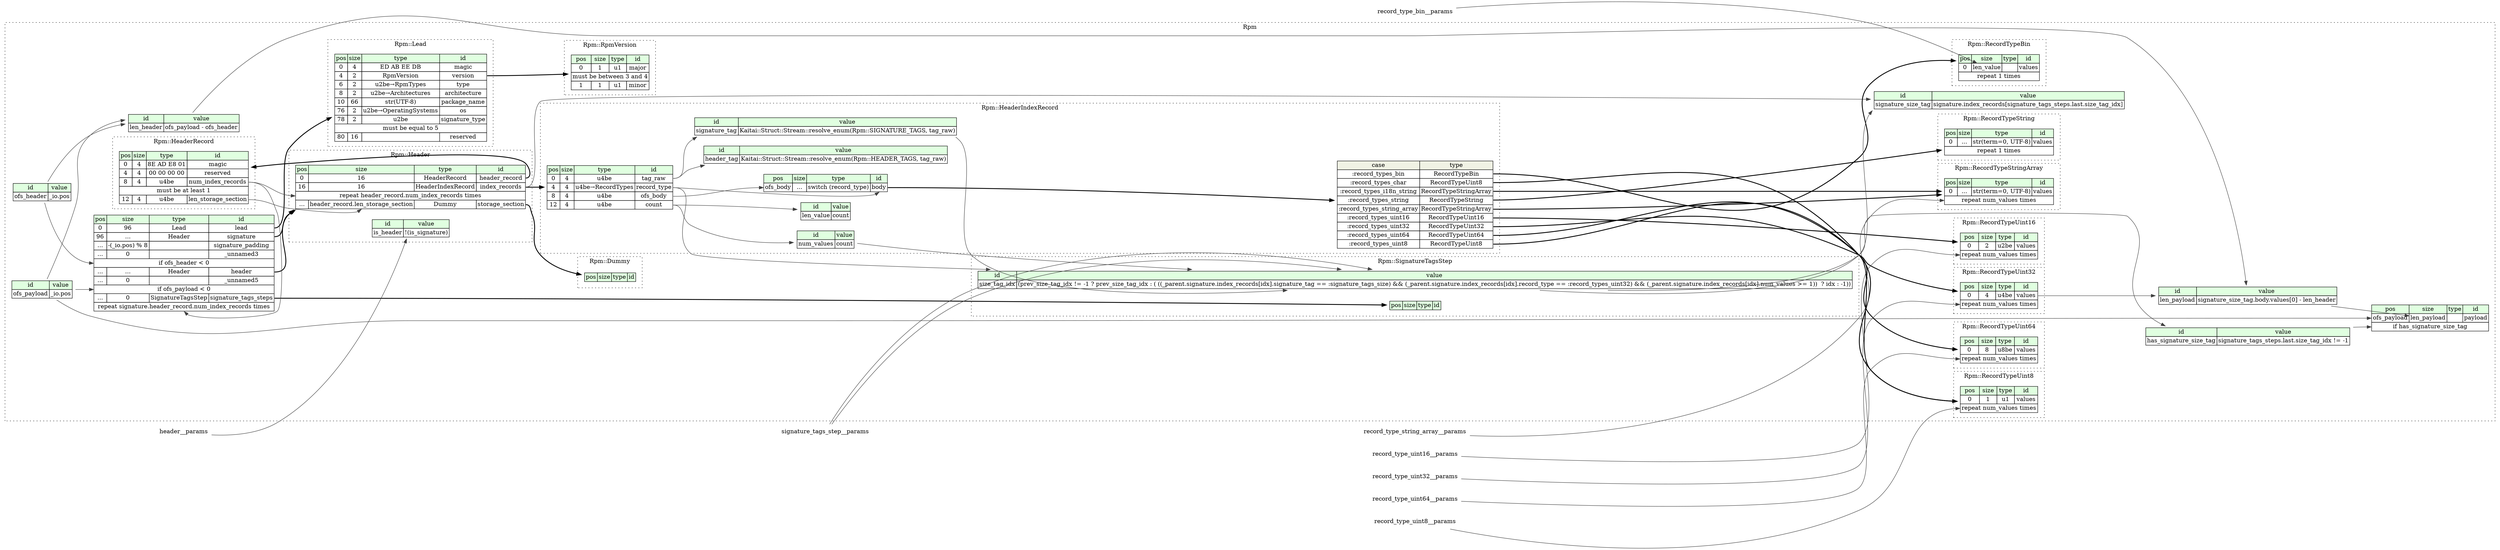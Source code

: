 digraph {
	rankdir=LR;
	node [shape=plaintext];
	subgraph cluster__rpm {
		label="Rpm";
		graph[style=dotted];

		rpm__seq [label=<<TABLE BORDER="0" CELLBORDER="1" CELLSPACING="0">
			<TR><TD BGCOLOR="#E0FFE0">pos</TD><TD BGCOLOR="#E0FFE0">size</TD><TD BGCOLOR="#E0FFE0">type</TD><TD BGCOLOR="#E0FFE0">id</TD></TR>
			<TR><TD PORT="lead_pos">0</TD><TD PORT="lead_size">96</TD><TD>Lead</TD><TD PORT="lead_type">lead</TD></TR>
			<TR><TD PORT="signature_pos">96</TD><TD PORT="signature_size">...</TD><TD>Header</TD><TD PORT="signature_type">signature</TD></TR>
			<TR><TD PORT="signature_padding_pos">...</TD><TD PORT="signature_padding_size">-(_io.pos) % 8</TD><TD></TD><TD PORT="signature_padding_type">signature_padding</TD></TR>
			<TR><TD PORT="_unnamed3_pos">...</TD><TD PORT="_unnamed3_size">0</TD><TD></TD><TD PORT="_unnamed3_type">_unnamed3</TD></TR>
			<TR><TD COLSPAN="4" PORT="_unnamed3__if">if ofs_header &lt; 0</TD></TR>
			<TR><TD PORT="header_pos">...</TD><TD PORT="header_size">...</TD><TD>Header</TD><TD PORT="header_type">header</TD></TR>
			<TR><TD PORT="_unnamed5_pos">...</TD><TD PORT="_unnamed5_size">0</TD><TD></TD><TD PORT="_unnamed5_type">_unnamed5</TD></TR>
			<TR><TD COLSPAN="4" PORT="_unnamed5__if">if ofs_payload &lt; 0</TD></TR>
			<TR><TD PORT="signature_tags_steps_pos">...</TD><TD PORT="signature_tags_steps_size">0</TD><TD>SignatureTagsStep</TD><TD PORT="signature_tags_steps_type">signature_tags_steps</TD></TR>
			<TR><TD COLSPAN="4" PORT="signature_tags_steps__repeat">repeat signature.header_record.num_index_records times</TD></TR>
		</TABLE>>];
		rpm__inst__has_signature_size_tag [label=<<TABLE BORDER="0" CELLBORDER="1" CELLSPACING="0">
			<TR><TD BGCOLOR="#E0FFE0">id</TD><TD BGCOLOR="#E0FFE0">value</TD></TR>
			<TR><TD>has_signature_size_tag</TD><TD>signature_tags_steps.last.size_tag_idx != -1</TD></TR>
		</TABLE>>];
		rpm__inst__len_header [label=<<TABLE BORDER="0" CELLBORDER="1" CELLSPACING="0">
			<TR><TD BGCOLOR="#E0FFE0">id</TD><TD BGCOLOR="#E0FFE0">value</TD></TR>
			<TR><TD>len_header</TD><TD>ofs_payload - ofs_header</TD></TR>
		</TABLE>>];
		rpm__inst__len_payload [label=<<TABLE BORDER="0" CELLBORDER="1" CELLSPACING="0">
			<TR><TD BGCOLOR="#E0FFE0">id</TD><TD BGCOLOR="#E0FFE0">value</TD></TR>
			<TR><TD>len_payload</TD><TD>signature_size_tag.body.values[0] - len_header</TD></TR>
		</TABLE>>];
		rpm__inst__ofs_header [label=<<TABLE BORDER="0" CELLBORDER="1" CELLSPACING="0">
			<TR><TD BGCOLOR="#E0FFE0">id</TD><TD BGCOLOR="#E0FFE0">value</TD></TR>
			<TR><TD>ofs_header</TD><TD>_io.pos</TD></TR>
		</TABLE>>];
		rpm__inst__ofs_payload [label=<<TABLE BORDER="0" CELLBORDER="1" CELLSPACING="0">
			<TR><TD BGCOLOR="#E0FFE0">id</TD><TD BGCOLOR="#E0FFE0">value</TD></TR>
			<TR><TD>ofs_payload</TD><TD>_io.pos</TD></TR>
		</TABLE>>];
		rpm__inst__payload [label=<<TABLE BORDER="0" CELLBORDER="1" CELLSPACING="0">
			<TR><TD BGCOLOR="#E0FFE0">pos</TD><TD BGCOLOR="#E0FFE0">size</TD><TD BGCOLOR="#E0FFE0">type</TD><TD BGCOLOR="#E0FFE0">id</TD></TR>
			<TR><TD PORT="payload_pos">ofs_payload</TD><TD PORT="payload_size">len_payload</TD><TD></TD><TD PORT="payload_type">payload</TD></TR>
			<TR><TD COLSPAN="4" PORT="payload__if">if has_signature_size_tag</TD></TR>
		</TABLE>>];
		rpm__inst__signature_size_tag [label=<<TABLE BORDER="0" CELLBORDER="1" CELLSPACING="0">
			<TR><TD BGCOLOR="#E0FFE0">id</TD><TD BGCOLOR="#E0FFE0">value</TD></TR>
			<TR><TD>signature_size_tag</TD><TD>signature.index_records[signature_tags_steps.last.size_tag_idx]</TD></TR>
		</TABLE>>];
		subgraph cluster__dummy {
			label="Rpm::Dummy";
			graph[style=dotted];

			dummy__seq [label=<<TABLE BORDER="0" CELLBORDER="1" CELLSPACING="0">
				<TR><TD BGCOLOR="#E0FFE0">pos</TD><TD BGCOLOR="#E0FFE0">size</TD><TD BGCOLOR="#E0FFE0">type</TD><TD BGCOLOR="#E0FFE0">id</TD></TR>
			</TABLE>>];
		}
		subgraph cluster__header {
			label="Rpm::Header";
			graph[style=dotted];

			header__seq [label=<<TABLE BORDER="0" CELLBORDER="1" CELLSPACING="0">
				<TR><TD BGCOLOR="#E0FFE0">pos</TD><TD BGCOLOR="#E0FFE0">size</TD><TD BGCOLOR="#E0FFE0">type</TD><TD BGCOLOR="#E0FFE0">id</TD></TR>
				<TR><TD PORT="header_record_pos">0</TD><TD PORT="header_record_size">16</TD><TD>HeaderRecord</TD><TD PORT="header_record_type">header_record</TD></TR>
				<TR><TD PORT="index_records_pos">16</TD><TD PORT="index_records_size">16</TD><TD>HeaderIndexRecord</TD><TD PORT="index_records_type">index_records</TD></TR>
				<TR><TD COLSPAN="4" PORT="index_records__repeat">repeat header_record.num_index_records times</TD></TR>
				<TR><TD PORT="storage_section_pos">...</TD><TD PORT="storage_section_size">header_record.len_storage_section</TD><TD>Dummy</TD><TD PORT="storage_section_type">storage_section</TD></TR>
			</TABLE>>];
			header__inst__is_header [label=<<TABLE BORDER="0" CELLBORDER="1" CELLSPACING="0">
				<TR><TD BGCOLOR="#E0FFE0">id</TD><TD BGCOLOR="#E0FFE0">value</TD></TR>
				<TR><TD>is_header</TD><TD>!(is_signature)</TD></TR>
			</TABLE>>];
		}
		subgraph cluster__header_index_record {
			label="Rpm::HeaderIndexRecord";
			graph[style=dotted];

			header_index_record__seq [label=<<TABLE BORDER="0" CELLBORDER="1" CELLSPACING="0">
				<TR><TD BGCOLOR="#E0FFE0">pos</TD><TD BGCOLOR="#E0FFE0">size</TD><TD BGCOLOR="#E0FFE0">type</TD><TD BGCOLOR="#E0FFE0">id</TD></TR>
				<TR><TD PORT="tag_raw_pos">0</TD><TD PORT="tag_raw_size">4</TD><TD>u4be</TD><TD PORT="tag_raw_type">tag_raw</TD></TR>
				<TR><TD PORT="record_type_pos">4</TD><TD PORT="record_type_size">4</TD><TD>u4be→RecordTypes</TD><TD PORT="record_type_type">record_type</TD></TR>
				<TR><TD PORT="ofs_body_pos">8</TD><TD PORT="ofs_body_size">4</TD><TD>u4be</TD><TD PORT="ofs_body_type">ofs_body</TD></TR>
				<TR><TD PORT="count_pos">12</TD><TD PORT="count_size">4</TD><TD>u4be</TD><TD PORT="count_type">count</TD></TR>
			</TABLE>>];
			header_index_record__inst__body [label=<<TABLE BORDER="0" CELLBORDER="1" CELLSPACING="0">
				<TR><TD BGCOLOR="#E0FFE0">pos</TD><TD BGCOLOR="#E0FFE0">size</TD><TD BGCOLOR="#E0FFE0">type</TD><TD BGCOLOR="#E0FFE0">id</TD></TR>
				<TR><TD PORT="body_pos">ofs_body</TD><TD PORT="body_size">...</TD><TD>switch (record_type)</TD><TD PORT="body_type">body</TD></TR>
			</TABLE>>];
			header_index_record__inst__header_tag [label=<<TABLE BORDER="0" CELLBORDER="1" CELLSPACING="0">
				<TR><TD BGCOLOR="#E0FFE0">id</TD><TD BGCOLOR="#E0FFE0">value</TD></TR>
				<TR><TD>header_tag</TD><TD>Kaitai::Struct::Stream::resolve_enum(Rpm::HEADER_TAGS, tag_raw)</TD></TR>
			</TABLE>>];
			header_index_record__inst__len_value [label=<<TABLE BORDER="0" CELLBORDER="1" CELLSPACING="0">
				<TR><TD BGCOLOR="#E0FFE0">id</TD><TD BGCOLOR="#E0FFE0">value</TD></TR>
				<TR><TD>len_value</TD><TD>count</TD></TR>
			</TABLE>>];
			header_index_record__inst__num_values [label=<<TABLE BORDER="0" CELLBORDER="1" CELLSPACING="0">
				<TR><TD BGCOLOR="#E0FFE0">id</TD><TD BGCOLOR="#E0FFE0">value</TD></TR>
				<TR><TD>num_values</TD><TD>count</TD></TR>
			</TABLE>>];
			header_index_record__inst__signature_tag [label=<<TABLE BORDER="0" CELLBORDER="1" CELLSPACING="0">
				<TR><TD BGCOLOR="#E0FFE0">id</TD><TD BGCOLOR="#E0FFE0">value</TD></TR>
				<TR><TD>signature_tag</TD><TD>Kaitai::Struct::Stream::resolve_enum(Rpm::SIGNATURE_TAGS, tag_raw)</TD></TR>
			</TABLE>>];
header_index_record__inst__body_body_switch [label=<<TABLE BORDER="0" CELLBORDER="1" CELLSPACING="0">
	<TR><TD BGCOLOR="#F0F2E4">case</TD><TD BGCOLOR="#F0F2E4">type</TD></TR>
	<TR><TD>:record_types_bin</TD><TD PORT="case0">RecordTypeBin</TD></TR>
	<TR><TD>:record_types_char</TD><TD PORT="case1">RecordTypeUint8</TD></TR>
	<TR><TD>:record_types_i18n_string</TD><TD PORT="case2">RecordTypeStringArray</TD></TR>
	<TR><TD>:record_types_string</TD><TD PORT="case3">RecordTypeString</TD></TR>
	<TR><TD>:record_types_string_array</TD><TD PORT="case4">RecordTypeStringArray</TD></TR>
	<TR><TD>:record_types_uint16</TD><TD PORT="case5">RecordTypeUint16</TD></TR>
	<TR><TD>:record_types_uint32</TD><TD PORT="case6">RecordTypeUint32</TD></TR>
	<TR><TD>:record_types_uint64</TD><TD PORT="case7">RecordTypeUint64</TD></TR>
	<TR><TD>:record_types_uint8</TD><TD PORT="case8">RecordTypeUint8</TD></TR>
</TABLE>>];
		}
		subgraph cluster__header_record {
			label="Rpm::HeaderRecord";
			graph[style=dotted];

			header_record__seq [label=<<TABLE BORDER="0" CELLBORDER="1" CELLSPACING="0">
				<TR><TD BGCOLOR="#E0FFE0">pos</TD><TD BGCOLOR="#E0FFE0">size</TD><TD BGCOLOR="#E0FFE0">type</TD><TD BGCOLOR="#E0FFE0">id</TD></TR>
				<TR><TD PORT="magic_pos">0</TD><TD PORT="magic_size">4</TD><TD>8E AD E8 01</TD><TD PORT="magic_type">magic</TD></TR>
				<TR><TD PORT="reserved_pos">4</TD><TD PORT="reserved_size">4</TD><TD>00 00 00 00</TD><TD PORT="reserved_type">reserved</TD></TR>
				<TR><TD PORT="num_index_records_pos">8</TD><TD PORT="num_index_records_size">4</TD><TD>u4be</TD><TD PORT="num_index_records_type">num_index_records</TD></TR>
				<TR><TD COLSPAN="4" PORT="num_index_records__valid">must be at least 1</TD></TR>
				<TR><TD PORT="len_storage_section_pos">12</TD><TD PORT="len_storage_section_size">4</TD><TD>u4be</TD><TD PORT="len_storage_section_type">len_storage_section</TD></TR>
			</TABLE>>];
		}
		subgraph cluster__lead {
			label="Rpm::Lead";
			graph[style=dotted];

			lead__seq [label=<<TABLE BORDER="0" CELLBORDER="1" CELLSPACING="0">
				<TR><TD BGCOLOR="#E0FFE0">pos</TD><TD BGCOLOR="#E0FFE0">size</TD><TD BGCOLOR="#E0FFE0">type</TD><TD BGCOLOR="#E0FFE0">id</TD></TR>
				<TR><TD PORT="magic_pos">0</TD><TD PORT="magic_size">4</TD><TD>ED AB EE DB</TD><TD PORT="magic_type">magic</TD></TR>
				<TR><TD PORT="version_pos">4</TD><TD PORT="version_size">2</TD><TD>RpmVersion</TD><TD PORT="version_type">version</TD></TR>
				<TR><TD PORT="type_pos">6</TD><TD PORT="type_size">2</TD><TD>u2be→RpmTypes</TD><TD PORT="type_type">type</TD></TR>
				<TR><TD PORT="architecture_pos">8</TD><TD PORT="architecture_size">2</TD><TD>u2be→Architectures</TD><TD PORT="architecture_type">architecture</TD></TR>
				<TR><TD PORT="package_name_pos">10</TD><TD PORT="package_name_size">66</TD><TD>str(UTF-8)</TD><TD PORT="package_name_type">package_name</TD></TR>
				<TR><TD PORT="os_pos">76</TD><TD PORT="os_size">2</TD><TD>u2be→OperatingSystems</TD><TD PORT="os_type">os</TD></TR>
				<TR><TD PORT="signature_type_pos">78</TD><TD PORT="signature_type_size">2</TD><TD>u2be</TD><TD PORT="signature_type_type">signature_type</TD></TR>
				<TR><TD COLSPAN="4" PORT="signature_type__valid">must be equal to 5</TD></TR>
				<TR><TD PORT="reserved_pos">80</TD><TD PORT="reserved_size">16</TD><TD></TD><TD PORT="reserved_type">reserved</TD></TR>
			</TABLE>>];
		}
		subgraph cluster__record_type_bin {
			label="Rpm::RecordTypeBin";
			graph[style=dotted];

			record_type_bin__seq [label=<<TABLE BORDER="0" CELLBORDER="1" CELLSPACING="0">
				<TR><TD BGCOLOR="#E0FFE0">pos</TD><TD BGCOLOR="#E0FFE0">size</TD><TD BGCOLOR="#E0FFE0">type</TD><TD BGCOLOR="#E0FFE0">id</TD></TR>
				<TR><TD PORT="values_pos">0</TD><TD PORT="values_size">len_value</TD><TD></TD><TD PORT="values_type">values</TD></TR>
				<TR><TD COLSPAN="4" PORT="values__repeat">repeat 1 times</TD></TR>
			</TABLE>>];
		}
		subgraph cluster__record_type_string {
			label="Rpm::RecordTypeString";
			graph[style=dotted];

			record_type_string__seq [label=<<TABLE BORDER="0" CELLBORDER="1" CELLSPACING="0">
				<TR><TD BGCOLOR="#E0FFE0">pos</TD><TD BGCOLOR="#E0FFE0">size</TD><TD BGCOLOR="#E0FFE0">type</TD><TD BGCOLOR="#E0FFE0">id</TD></TR>
				<TR><TD PORT="values_pos">0</TD><TD PORT="values_size">...</TD><TD>str(term=0, UTF-8)</TD><TD PORT="values_type">values</TD></TR>
				<TR><TD COLSPAN="4" PORT="values__repeat">repeat 1 times</TD></TR>
			</TABLE>>];
		}
		subgraph cluster__record_type_string_array {
			label="Rpm::RecordTypeStringArray";
			graph[style=dotted];

			record_type_string_array__seq [label=<<TABLE BORDER="0" CELLBORDER="1" CELLSPACING="0">
				<TR><TD BGCOLOR="#E0FFE0">pos</TD><TD BGCOLOR="#E0FFE0">size</TD><TD BGCOLOR="#E0FFE0">type</TD><TD BGCOLOR="#E0FFE0">id</TD></TR>
				<TR><TD PORT="values_pos">0</TD><TD PORT="values_size">...</TD><TD>str(term=0, UTF-8)</TD><TD PORT="values_type">values</TD></TR>
				<TR><TD COLSPAN="4" PORT="values__repeat">repeat num_values times</TD></TR>
			</TABLE>>];
		}
		subgraph cluster__record_type_uint16 {
			label="Rpm::RecordTypeUint16";
			graph[style=dotted];

			record_type_uint16__seq [label=<<TABLE BORDER="0" CELLBORDER="1" CELLSPACING="0">
				<TR><TD BGCOLOR="#E0FFE0">pos</TD><TD BGCOLOR="#E0FFE0">size</TD><TD BGCOLOR="#E0FFE0">type</TD><TD BGCOLOR="#E0FFE0">id</TD></TR>
				<TR><TD PORT="values_pos">0</TD><TD PORT="values_size">2</TD><TD>u2be</TD><TD PORT="values_type">values</TD></TR>
				<TR><TD COLSPAN="4" PORT="values__repeat">repeat num_values times</TD></TR>
			</TABLE>>];
		}
		subgraph cluster__record_type_uint32 {
			label="Rpm::RecordTypeUint32";
			graph[style=dotted];

			record_type_uint32__seq [label=<<TABLE BORDER="0" CELLBORDER="1" CELLSPACING="0">
				<TR><TD BGCOLOR="#E0FFE0">pos</TD><TD BGCOLOR="#E0FFE0">size</TD><TD BGCOLOR="#E0FFE0">type</TD><TD BGCOLOR="#E0FFE0">id</TD></TR>
				<TR><TD PORT="values_pos">0</TD><TD PORT="values_size">4</TD><TD>u4be</TD><TD PORT="values_type">values</TD></TR>
				<TR><TD COLSPAN="4" PORT="values__repeat">repeat num_values times</TD></TR>
			</TABLE>>];
		}
		subgraph cluster__record_type_uint64 {
			label="Rpm::RecordTypeUint64";
			graph[style=dotted];

			record_type_uint64__seq [label=<<TABLE BORDER="0" CELLBORDER="1" CELLSPACING="0">
				<TR><TD BGCOLOR="#E0FFE0">pos</TD><TD BGCOLOR="#E0FFE0">size</TD><TD BGCOLOR="#E0FFE0">type</TD><TD BGCOLOR="#E0FFE0">id</TD></TR>
				<TR><TD PORT="values_pos">0</TD><TD PORT="values_size">8</TD><TD>u8be</TD><TD PORT="values_type">values</TD></TR>
				<TR><TD COLSPAN="4" PORT="values__repeat">repeat num_values times</TD></TR>
			</TABLE>>];
		}
		subgraph cluster__record_type_uint8 {
			label="Rpm::RecordTypeUint8";
			graph[style=dotted];

			record_type_uint8__seq [label=<<TABLE BORDER="0" CELLBORDER="1" CELLSPACING="0">
				<TR><TD BGCOLOR="#E0FFE0">pos</TD><TD BGCOLOR="#E0FFE0">size</TD><TD BGCOLOR="#E0FFE0">type</TD><TD BGCOLOR="#E0FFE0">id</TD></TR>
				<TR><TD PORT="values_pos">0</TD><TD PORT="values_size">1</TD><TD>u1</TD><TD PORT="values_type">values</TD></TR>
				<TR><TD COLSPAN="4" PORT="values__repeat">repeat num_values times</TD></TR>
			</TABLE>>];
		}
		subgraph cluster__rpm_version {
			label="Rpm::RpmVersion";
			graph[style=dotted];

			rpm_version__seq [label=<<TABLE BORDER="0" CELLBORDER="1" CELLSPACING="0">
				<TR><TD BGCOLOR="#E0FFE0">pos</TD><TD BGCOLOR="#E0FFE0">size</TD><TD BGCOLOR="#E0FFE0">type</TD><TD BGCOLOR="#E0FFE0">id</TD></TR>
				<TR><TD PORT="major_pos">0</TD><TD PORT="major_size">1</TD><TD>u1</TD><TD PORT="major_type">major</TD></TR>
				<TR><TD COLSPAN="4" PORT="major__valid">must be between 3 and 4</TD></TR>
				<TR><TD PORT="minor_pos">1</TD><TD PORT="minor_size">1</TD><TD>u1</TD><TD PORT="minor_type">minor</TD></TR>
			</TABLE>>];
		}
		subgraph cluster__signature_tags_step {
			label="Rpm::SignatureTagsStep";
			graph[style=dotted];

			signature_tags_step__seq [label=<<TABLE BORDER="0" CELLBORDER="1" CELLSPACING="0">
				<TR><TD BGCOLOR="#E0FFE0">pos</TD><TD BGCOLOR="#E0FFE0">size</TD><TD BGCOLOR="#E0FFE0">type</TD><TD BGCOLOR="#E0FFE0">id</TD></TR>
			</TABLE>>];
			signature_tags_step__inst__size_tag_idx [label=<<TABLE BORDER="0" CELLBORDER="1" CELLSPACING="0">
				<TR><TD BGCOLOR="#E0FFE0">id</TD><TD BGCOLOR="#E0FFE0">value</TD></TR>
				<TR><TD>size_tag_idx</TD><TD>(prev_size_tag_idx != -1 ? prev_size_tag_idx : ( ((_parent.signature.index_records[idx].signature_tag == :signature_tags_size) &amp;&amp; (_parent.signature.index_records[idx].record_type == :record_types_uint32) &amp;&amp; (_parent.signature.index_records[idx].num_values &gt;= 1))  ? idx : -1))</TD></TR>
			</TABLE>>];
		}
	}
	rpm__seq:lead_type -> lead__seq [style=bold];
	rpm__seq:signature_type -> header__seq [style=bold];
	rpm__inst__ofs_header:ofs_header_type -> rpm__seq:_unnamed3__if [color="#404040"];
	rpm__seq:header_type -> header__seq [style=bold];
	rpm__inst__ofs_payload:ofs_payload_type -> rpm__seq:_unnamed5__if [color="#404040"];
	rpm__seq:signature_tags_steps_type -> signature_tags_step__seq [style=bold];
	header_record__seq:num_index_records_type -> rpm__seq:signature_tags_steps__repeat [color="#404040"];
	signature_tags_step__inst__size_tag_idx:size_tag_idx_type -> rpm__inst__has_signature_size_tag [color="#404040"];
	rpm__inst__ofs_payload:ofs_payload_type -> rpm__inst__len_header [color="#404040"];
	rpm__inst__ofs_header:ofs_header_type -> rpm__inst__len_header [color="#404040"];
	record_type_uint32__seq:values_type -> rpm__inst__len_payload [color="#404040"];
	rpm__inst__len_header:len_header_type -> rpm__inst__len_payload [color="#404040"];
	rpm__inst__ofs_payload:ofs_payload_type -> rpm__inst__payload:payload_pos [color="#404040"];
	rpm__inst__len_payload:len_payload_type -> rpm__inst__payload:payload_size [color="#404040"];
	rpm__inst__has_signature_size_tag:has_signature_size_tag_type -> rpm__inst__payload:payload__if [color="#404040"];
	header__seq:index_records_type -> rpm__inst__signature_size_tag [color="#404040"];
	signature_tags_step__inst__size_tag_idx:size_tag_idx_type -> rpm__inst__signature_size_tag [color="#404040"];
	header__seq:header_record_type -> header_record__seq [style=bold];
	header__seq:index_records_type -> header_index_record__seq [style=bold];
	header_record__seq:num_index_records_type -> header__seq:index_records__repeat [color="#404040"];
	header_record__seq:len_storage_section_type -> header__seq:storage_section_size [color="#404040"];
	header__seq:storage_section_type -> dummy__seq [style=bold];
	header__params:is_signature_type -> header__inst__is_header [color="#404040"];
	header_index_record__seq:ofs_body_type -> header_index_record__inst__body:body_pos [color="#404040"];
	header_index_record__inst__body:body_type -> header_index_record__inst__body_body_switch [style=bold];
	header_index_record__inst__body_body_switch:case0 -> record_type_bin__seq [style=bold];
	header_index_record__inst__body_body_switch:case1 -> record_type_uint8__seq [style=bold];
	header_index_record__inst__body_body_switch:case2 -> record_type_string_array__seq [style=bold];
	header_index_record__inst__body_body_switch:case3 -> record_type_string__seq [style=bold];
	header_index_record__inst__body_body_switch:case4 -> record_type_string_array__seq [style=bold];
	header_index_record__inst__body_body_switch:case5 -> record_type_uint16__seq [style=bold];
	header_index_record__inst__body_body_switch:case6 -> record_type_uint32__seq [style=bold];
	header_index_record__inst__body_body_switch:case7 -> record_type_uint64__seq [style=bold];
	header_index_record__inst__body_body_switch:case8 -> record_type_uint8__seq [style=bold];
	header_index_record__seq:record_type_type -> header_index_record__inst__body:body_type [color="#404040"];
	header_index_record__seq:tag_raw_type -> header_index_record__inst__header_tag [color="#404040"];
	header_index_record__seq:count_type -> header_index_record__inst__len_value [color="#404040"];
	header_index_record__seq:count_type -> header_index_record__inst__num_values [color="#404040"];
	header_index_record__seq:tag_raw_type -> header_index_record__inst__signature_tag [color="#404040"];
	lead__seq:version_type -> rpm_version__seq [style=bold];
	record_type_bin__params:len_value_type -> record_type_bin__seq:values_size [color="#404040"];
	record_type_string_array__params:num_values_type -> record_type_string_array__seq:values__repeat [color="#404040"];
	record_type_uint16__params:num_values_type -> record_type_uint16__seq:values__repeat [color="#404040"];
	record_type_uint32__params:num_values_type -> record_type_uint32__seq:values__repeat [color="#404040"];
	record_type_uint64__params:num_values_type -> record_type_uint64__seq:values__repeat [color="#404040"];
	record_type_uint8__params:num_values_type -> record_type_uint8__seq:values__repeat [color="#404040"];
	signature_tags_step__params:prev_size_tag_idx_type -> signature_tags_step__inst__size_tag_idx [color="#404040"];
	header_index_record__inst__signature_tag:signature_tag_type -> signature_tags_step__inst__size_tag_idx [color="#404040"];
	header_index_record__seq:record_type_type -> signature_tags_step__inst__size_tag_idx [color="#404040"];
	header_index_record__inst__num_values:num_values_type -> signature_tags_step__inst__size_tag_idx [color="#404040"];
	signature_tags_step__params:idx_type -> signature_tags_step__inst__size_tag_idx [color="#404040"];
}
